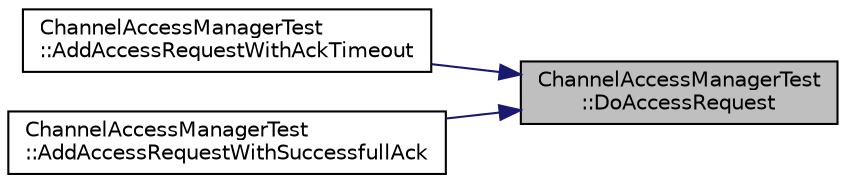 digraph "ChannelAccessManagerTest::DoAccessRequest"
{
 // LATEX_PDF_SIZE
  edge [fontname="Helvetica",fontsize="10",labelfontname="Helvetica",labelfontsize="10"];
  node [fontname="Helvetica",fontsize="10",shape=record];
  rankdir="RL";
  Node1 [label="ChannelAccessManagerTest\l::DoAccessRequest",height=0.2,width=0.4,color="black", fillcolor="grey75", style="filled", fontcolor="black",tooltip="Add access request with successful Ack."];
  Node1 -> Node2 [dir="back",color="midnightblue",fontsize="10",style="solid",fontname="Helvetica"];
  Node2 [label="ChannelAccessManagerTest\l::AddAccessRequestWithAckTimeout",height=0.2,width=0.4,color="black", fillcolor="white", style="filled",URL="$class_channel_access_manager_test.html#a402941680f349b5d3eb39dc2c8e95ff9",tooltip="Add access request with Ack timeout."];
  Node1 -> Node3 [dir="back",color="midnightblue",fontsize="10",style="solid",fontname="Helvetica"];
  Node3 [label="ChannelAccessManagerTest\l::AddAccessRequestWithSuccessfullAck",height=0.2,width=0.4,color="black", fillcolor="white", style="filled",URL="$class_channel_access_manager_test.html#aa94312637e16f0dc96e66fb2054707d3",tooltip="Add access request with successful ack."];
}
